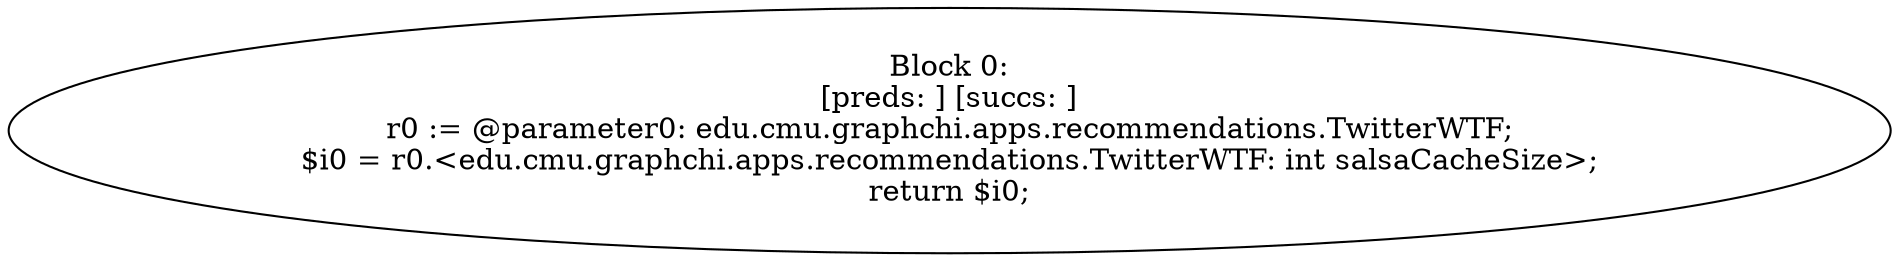 digraph "unitGraph" {
    "Block 0:
[preds: ] [succs: ]
r0 := @parameter0: edu.cmu.graphchi.apps.recommendations.TwitterWTF;
$i0 = r0.<edu.cmu.graphchi.apps.recommendations.TwitterWTF: int salsaCacheSize>;
return $i0;
"
}

